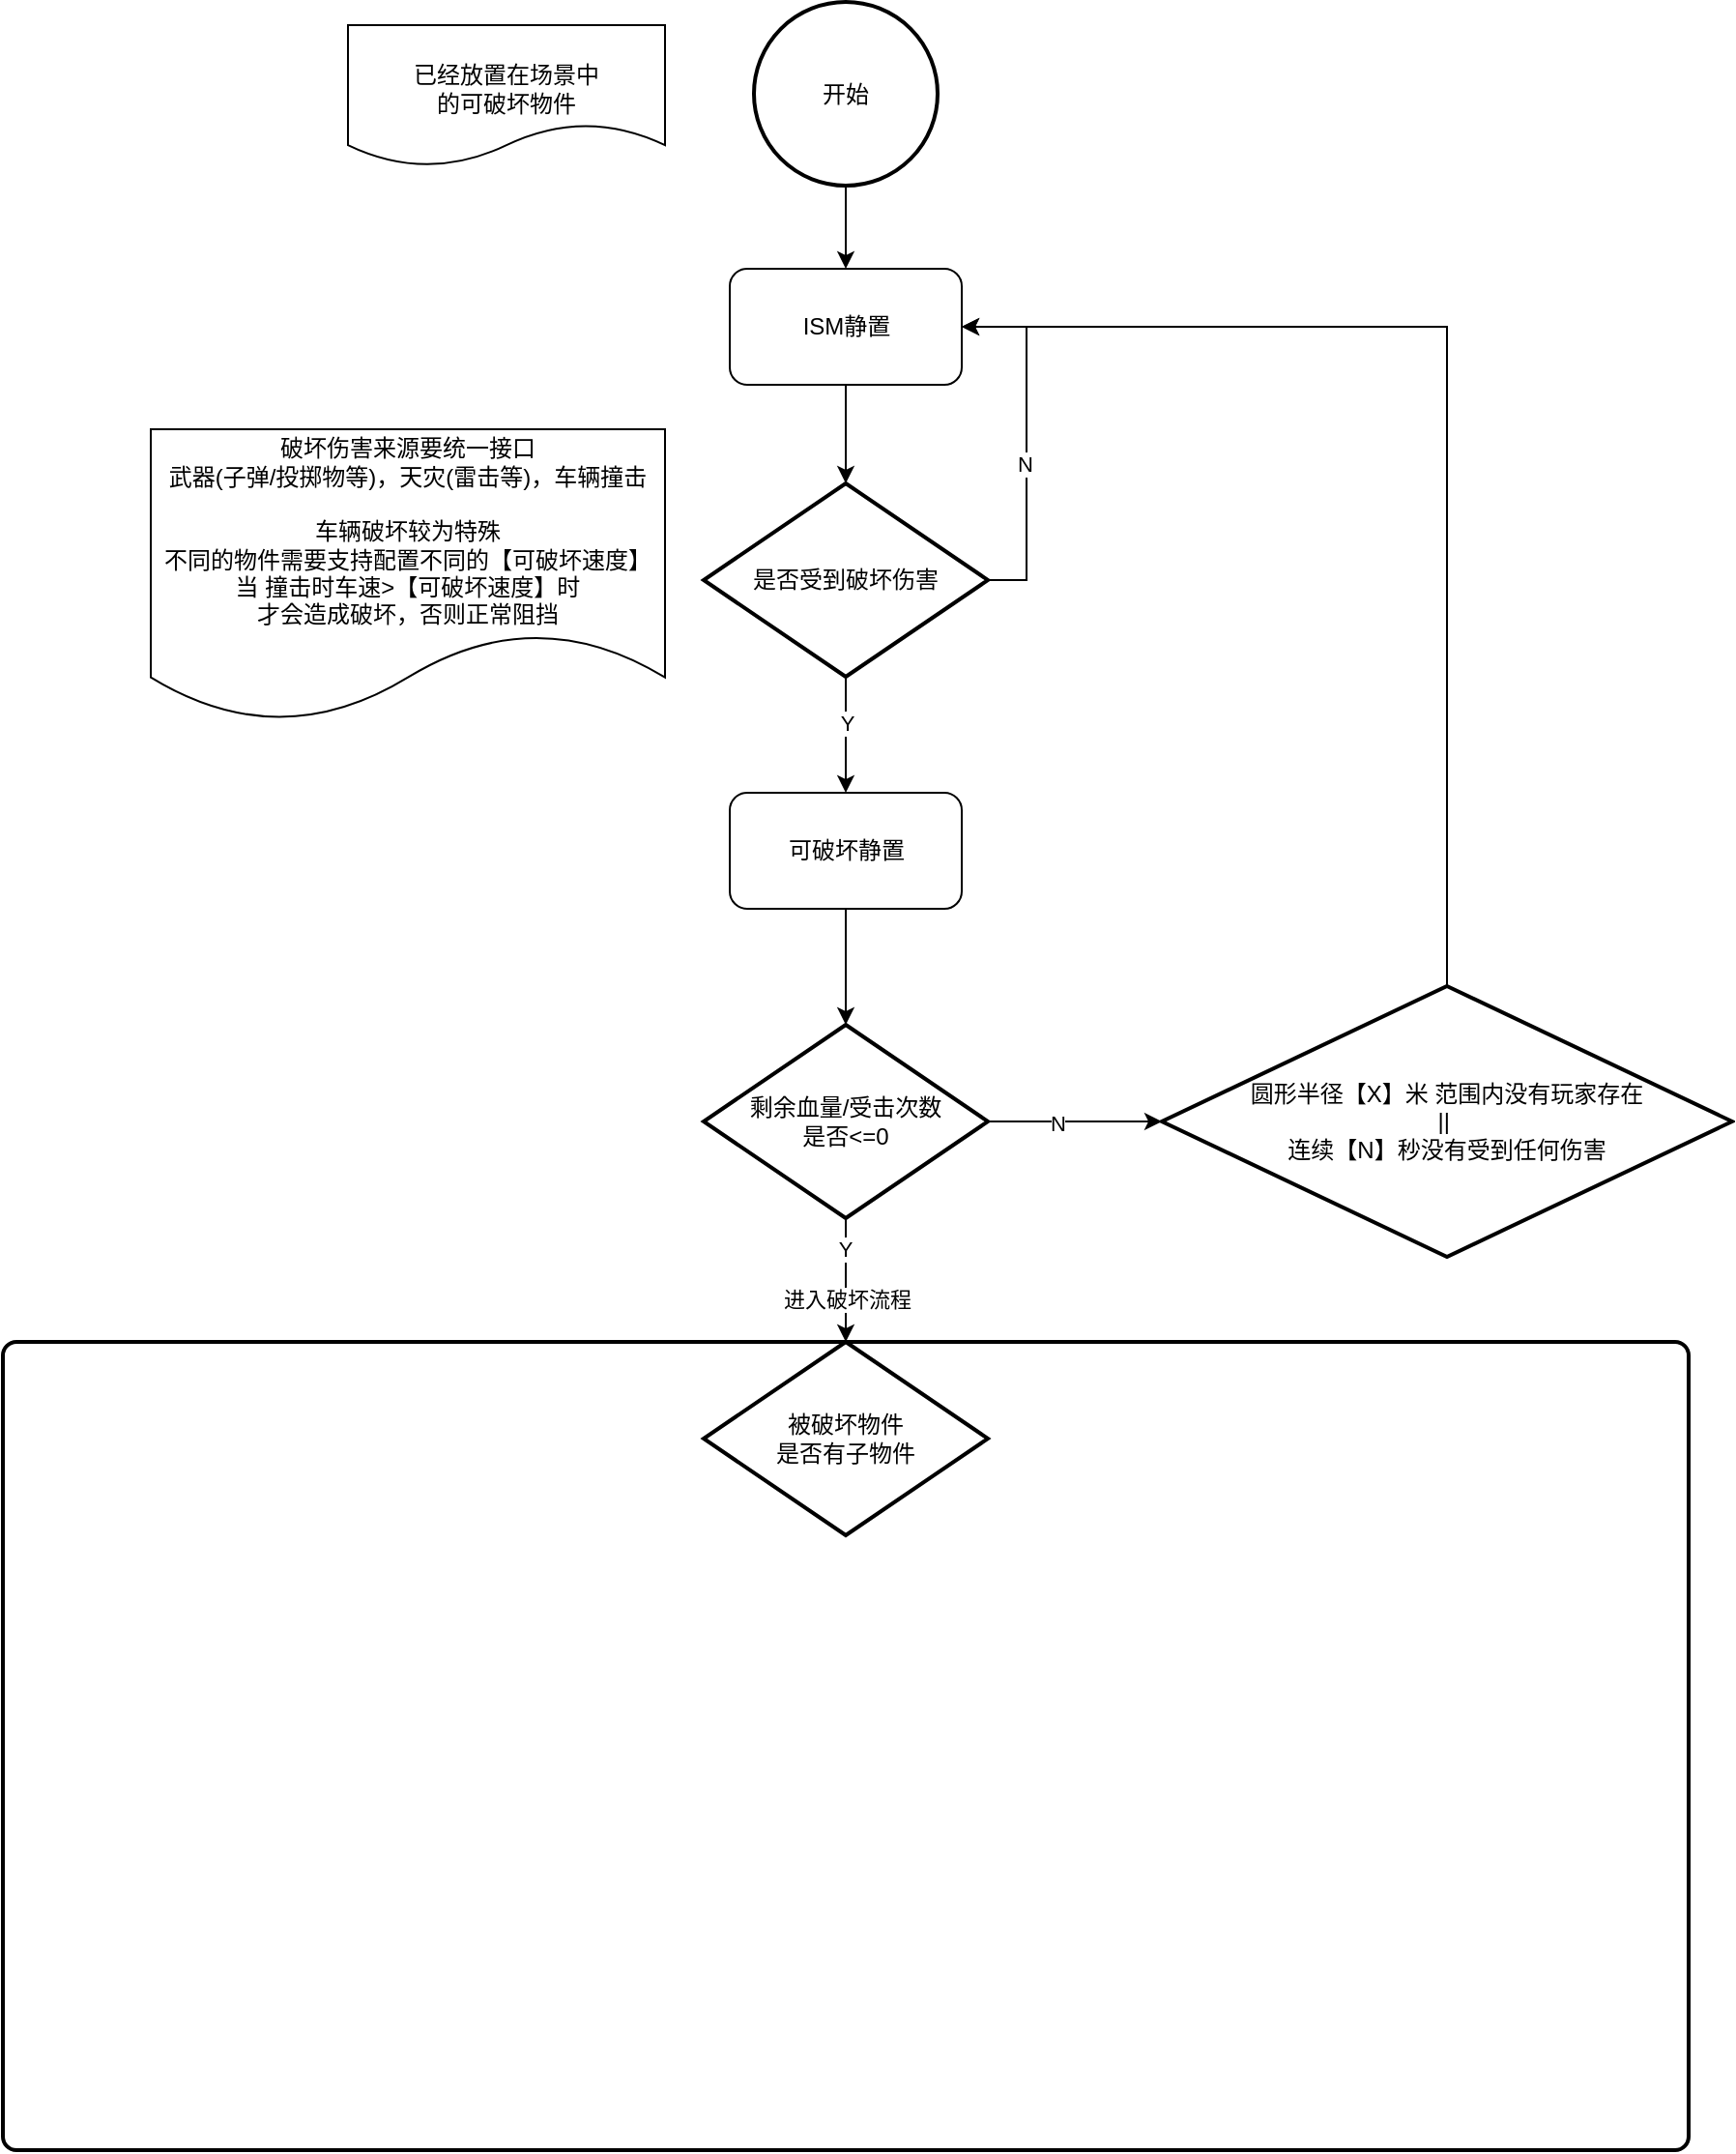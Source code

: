 <mxfile version="24.9.1">
  <diagram name="第 1 页" id="Va7lesuhmlkd4zRvfCV4">
    <mxGraphModel dx="2474" dy="1098" grid="0" gridSize="10" guides="1" tooltips="1" connect="1" arrows="1" fold="1" page="0" pageScale="1" pageWidth="827" pageHeight="1169" math="0" shadow="0">
      <root>
        <mxCell id="0" />
        <mxCell id="1" parent="0" />
        <mxCell id="n4h6cx65gVVSt2BHoM08-17" value="" style="rounded=1;whiteSpace=wrap;html=1;absoluteArcSize=1;arcSize=14;strokeWidth=2;" vertex="1" parent="1">
          <mxGeometry x="-204.5" y="840" width="872" height="418" as="geometry" />
        </mxCell>
        <mxCell id="n4h6cx65gVVSt2BHoM08-6" value="" style="edgeStyle=orthogonalEdgeStyle;rounded=0;orthogonalLoop=1;jettySize=auto;html=1;" edge="1" parent="1" source="n4h6cx65gVVSt2BHoM08-3" target="n4h6cx65gVVSt2BHoM08-5">
          <mxGeometry relative="1" as="geometry" />
        </mxCell>
        <mxCell id="n4h6cx65gVVSt2BHoM08-3" value="&lt;div&gt;&lt;span style=&quot;background-color: initial;&quot;&gt;开始&lt;/span&gt;&lt;/div&gt;" style="strokeWidth=2;html=1;shape=mxgraph.flowchart.start_2;whiteSpace=wrap;" vertex="1" parent="1">
          <mxGeometry x="184" y="147" width="95" height="95" as="geometry" />
        </mxCell>
        <mxCell id="n4h6cx65gVVSt2BHoM08-8" style="edgeStyle=orthogonalEdgeStyle;rounded=0;orthogonalLoop=1;jettySize=auto;html=1;exitX=1;exitY=0.5;exitDx=0;exitDy=0;exitPerimeter=0;entryX=1;entryY=0.5;entryDx=0;entryDy=0;" edge="1" parent="1" source="n4h6cx65gVVSt2BHoM08-4" target="n4h6cx65gVVSt2BHoM08-5">
          <mxGeometry relative="1" as="geometry" />
        </mxCell>
        <mxCell id="n4h6cx65gVVSt2BHoM08-9" value="N" style="edgeLabel;html=1;align=center;verticalAlign=middle;resizable=0;points=[];" vertex="1" connectable="0" parent="n4h6cx65gVVSt2BHoM08-8">
          <mxGeometry x="-0.165" y="-2" relative="1" as="geometry">
            <mxPoint x="-3" y="-3" as="offset" />
          </mxGeometry>
        </mxCell>
        <mxCell id="n4h6cx65gVVSt2BHoM08-4" value="是否受到破坏伤害" style="strokeWidth=2;html=1;shape=mxgraph.flowchart.decision;whiteSpace=wrap;" vertex="1" parent="1">
          <mxGeometry x="158" y="396" width="147" height="100" as="geometry" />
        </mxCell>
        <mxCell id="n4h6cx65gVVSt2BHoM08-5" value="ISM静置" style="rounded=1;whiteSpace=wrap;html=1;" vertex="1" parent="1">
          <mxGeometry x="171.5" y="285" width="120" height="60" as="geometry" />
        </mxCell>
        <mxCell id="n4h6cx65gVVSt2BHoM08-7" style="edgeStyle=orthogonalEdgeStyle;rounded=0;orthogonalLoop=1;jettySize=auto;html=1;exitX=0.5;exitY=1;exitDx=0;exitDy=0;entryX=0.5;entryY=0;entryDx=0;entryDy=0;entryPerimeter=0;" edge="1" parent="1" source="n4h6cx65gVVSt2BHoM08-5" target="n4h6cx65gVVSt2BHoM08-4">
          <mxGeometry relative="1" as="geometry" />
        </mxCell>
        <mxCell id="n4h6cx65gVVSt2BHoM08-10" value="&lt;div&gt;破坏伤害来源要统一接口&lt;/div&gt;&lt;div&gt;武器(子弹/投掷物等)，天灾(雷击等)，车辆撞击&lt;/div&gt;&lt;div&gt;&lt;br&gt;&lt;/div&gt;车辆破坏较为特殊&lt;div&gt;不同的物件需要支持配置不同的【可破坏速度】&lt;/div&gt;&lt;div&gt;当 撞击时车速&amp;gt;&lt;span style=&quot;background-color: initial;&quot;&gt;【可破坏速度】&lt;/span&gt;时&lt;/div&gt;&lt;div&gt;才会造成破坏，否则正常阻挡&lt;/div&gt;" style="shape=document;whiteSpace=wrap;html=1;boundedLbl=1;" vertex="1" parent="1">
          <mxGeometry x="-128" y="368" width="266" height="151" as="geometry" />
        </mxCell>
        <mxCell id="n4h6cx65gVVSt2BHoM08-11" value="&lt;div style=&quot;forced-color-adjust: none; color: rgb(0, 0, 0); font-family: Helvetica; font-size: 12px; font-style: normal; font-variant-ligatures: normal; font-variant-caps: normal; font-weight: 400; letter-spacing: normal; orphans: 2; text-align: center; text-indent: 0px; text-transform: none; widows: 2; word-spacing: 0px; -webkit-text-stroke-width: 0px; white-space: normal; background-color: rgb(255, 255, 255); text-decoration-thickness: initial; text-decoration-style: initial; text-decoration-color: initial;&quot;&gt;&lt;br&gt;&lt;/div&gt;" style="text;whiteSpace=wrap;html=1;" vertex="1" parent="1">
          <mxGeometry x="426.997" y="181" width="124" height="51" as="geometry" />
        </mxCell>
        <mxCell id="n4h6cx65gVVSt2BHoM08-12" value="&lt;br&gt;&lt;div style=&quot;forced-color-adjust: none; color: rgb(0, 0, 0); font-family: Helvetica; font-size: 12px; font-style: normal; font-variant-ligatures: normal; font-variant-caps: normal; font-weight: 400; letter-spacing: normal; orphans: 2; text-indent: 0px; text-transform: none; widows: 2; word-spacing: 0px; -webkit-text-stroke-width: 0px; white-space: normal; text-decoration-thickness: initial; text-decoration-style: initial; text-decoration-color: initial; text-align: center; background-color: rgb(255, 255, 255);&quot;&gt;已经放置在场景中&lt;/div&gt;&lt;div style=&quot;forced-color-adjust: none; color: rgb(0, 0, 0); font-family: Helvetica; font-size: 12px; font-style: normal; font-variant-ligatures: normal; font-variant-caps: normal; font-weight: 400; letter-spacing: normal; orphans: 2; text-indent: 0px; text-transform: none; widows: 2; word-spacing: 0px; -webkit-text-stroke-width: 0px; white-space: normal; text-decoration-thickness: initial; text-decoration-style: initial; text-decoration-color: initial; text-align: center; background-color: rgb(255, 255, 255);&quot;&gt;的可破坏物件&lt;/div&gt;" style="shape=document;whiteSpace=wrap;html=1;boundedLbl=1;" vertex="1" parent="1">
          <mxGeometry x="-26" y="159" width="164" height="73" as="geometry" />
        </mxCell>
        <mxCell id="n4h6cx65gVVSt2BHoM08-18" style="edgeStyle=orthogonalEdgeStyle;rounded=0;orthogonalLoop=1;jettySize=auto;html=1;exitX=0.5;exitY=1;exitDx=0;exitDy=0;exitPerimeter=0;entryX=0.5;entryY=0;entryDx=0;entryDy=0;" edge="1" parent="1" source="n4h6cx65gVVSt2BHoM08-13" target="n4h6cx65gVVSt2BHoM08-17">
          <mxGeometry relative="1" as="geometry" />
        </mxCell>
        <mxCell id="n4h6cx65gVVSt2BHoM08-19" value="进入破坏流程" style="edgeLabel;html=1;align=center;verticalAlign=middle;resizable=0;points=[];" vertex="1" connectable="0" parent="n4h6cx65gVVSt2BHoM08-18">
          <mxGeometry x="-0.156" y="-1" relative="1" as="geometry">
            <mxPoint x="1" y="15" as="offset" />
          </mxGeometry>
        </mxCell>
        <mxCell id="n4h6cx65gVVSt2BHoM08-23" value="Y" style="edgeLabel;html=1;align=center;verticalAlign=middle;resizable=0;points=[];" vertex="1" connectable="0" parent="n4h6cx65gVVSt2BHoM08-18">
          <mxGeometry x="-0.521" y="-1" relative="1" as="geometry">
            <mxPoint as="offset" />
          </mxGeometry>
        </mxCell>
        <mxCell id="n4h6cx65gVVSt2BHoM08-20" style="edgeStyle=orthogonalEdgeStyle;rounded=0;orthogonalLoop=1;jettySize=auto;html=1;exitX=1;exitY=0.5;exitDx=0;exitDy=0;exitPerimeter=0;entryX=0;entryY=0.5;entryDx=0;entryDy=0;entryPerimeter=0;" edge="1" parent="1" source="n4h6cx65gVVSt2BHoM08-13" target="n4h6cx65gVVSt2BHoM08-28">
          <mxGeometry relative="1" as="geometry">
            <Array as="points">
              <mxPoint x="375" y="726" />
              <mxPoint x="375" y="726" />
            </Array>
          </mxGeometry>
        </mxCell>
        <mxCell id="n4h6cx65gVVSt2BHoM08-21" value="N" style="edgeLabel;html=1;align=center;verticalAlign=middle;resizable=0;points=[];" vertex="1" connectable="0" parent="n4h6cx65gVVSt2BHoM08-20">
          <mxGeometry x="-0.205" y="-1" relative="1" as="geometry">
            <mxPoint as="offset" />
          </mxGeometry>
        </mxCell>
        <mxCell id="n4h6cx65gVVSt2BHoM08-13" value="剩余血量/受击次数&lt;div&gt;是否&amp;lt;=0&lt;/div&gt;" style="strokeWidth=2;html=1;shape=mxgraph.flowchart.decision;whiteSpace=wrap;" vertex="1" parent="1">
          <mxGeometry x="158" y="676" width="147" height="100" as="geometry" />
        </mxCell>
        <mxCell id="n4h6cx65gVVSt2BHoM08-14" style="edgeStyle=orthogonalEdgeStyle;rounded=0;orthogonalLoop=1;jettySize=auto;html=1;exitX=0.5;exitY=1;exitDx=0;exitDy=0;exitPerimeter=0;entryX=0.5;entryY=0;entryDx=0;entryDy=0;entryPerimeter=0;" edge="1" parent="1" source="n4h6cx65gVVSt2BHoM08-24" target="n4h6cx65gVVSt2BHoM08-13">
          <mxGeometry relative="1" as="geometry" />
        </mxCell>
        <mxCell id="n4h6cx65gVVSt2BHoM08-16" value="被破坏物件&lt;div&gt;是否有子物件&lt;/div&gt;" style="strokeWidth=2;html=1;shape=mxgraph.flowchart.decision;whiteSpace=wrap;" vertex="1" parent="1">
          <mxGeometry x="158" y="840" width="147" height="100" as="geometry" />
        </mxCell>
        <mxCell id="n4h6cx65gVVSt2BHoM08-25" value="" style="edgeStyle=orthogonalEdgeStyle;rounded=0;orthogonalLoop=1;jettySize=auto;html=1;exitX=0.5;exitY=1;exitDx=0;exitDy=0;exitPerimeter=0;entryX=0.5;entryY=0;entryDx=0;entryDy=0;entryPerimeter=0;" edge="1" parent="1" source="n4h6cx65gVVSt2BHoM08-4" target="n4h6cx65gVVSt2BHoM08-24">
          <mxGeometry relative="1" as="geometry">
            <mxPoint x="232" y="496" as="sourcePoint" />
            <mxPoint x="232" y="676" as="targetPoint" />
          </mxGeometry>
        </mxCell>
        <mxCell id="n4h6cx65gVVSt2BHoM08-26" value="Y" style="edgeLabel;html=1;align=center;verticalAlign=middle;resizable=0;points=[];" vertex="1" connectable="0" parent="n4h6cx65gVVSt2BHoM08-25">
          <mxGeometry x="-0.286" y="-3" relative="1" as="geometry">
            <mxPoint x="3" y="2" as="offset" />
          </mxGeometry>
        </mxCell>
        <mxCell id="n4h6cx65gVVSt2BHoM08-24" value="可破坏静置" style="rounded=1;whiteSpace=wrap;html=1;" vertex="1" parent="1">
          <mxGeometry x="171.5" y="556" width="120" height="60" as="geometry" />
        </mxCell>
        <mxCell id="n4h6cx65gVVSt2BHoM08-29" style="edgeStyle=orthogonalEdgeStyle;rounded=0;orthogonalLoop=1;jettySize=auto;html=1;exitX=0.5;exitY=0;exitDx=0;exitDy=0;exitPerimeter=0;entryX=1;entryY=0.5;entryDx=0;entryDy=0;" edge="1" parent="1" source="n4h6cx65gVVSt2BHoM08-28" target="n4h6cx65gVVSt2BHoM08-5">
          <mxGeometry relative="1" as="geometry" />
        </mxCell>
        <mxCell id="n4h6cx65gVVSt2BHoM08-28" value="圆形半径【X】米 范围内没有玩家存在&lt;div&gt;&lt;span style=&quot;background-color: initial;&quot;&gt;||&amp;nbsp;&lt;/span&gt;&lt;div&gt;连续【N】秒没有受到任何伤害&lt;/div&gt;&lt;/div&gt;" style="strokeWidth=2;html=1;shape=mxgraph.flowchart.decision;whiteSpace=wrap;" vertex="1" parent="1">
          <mxGeometry x="395" y="656" width="295" height="140" as="geometry" />
        </mxCell>
      </root>
    </mxGraphModel>
  </diagram>
</mxfile>
